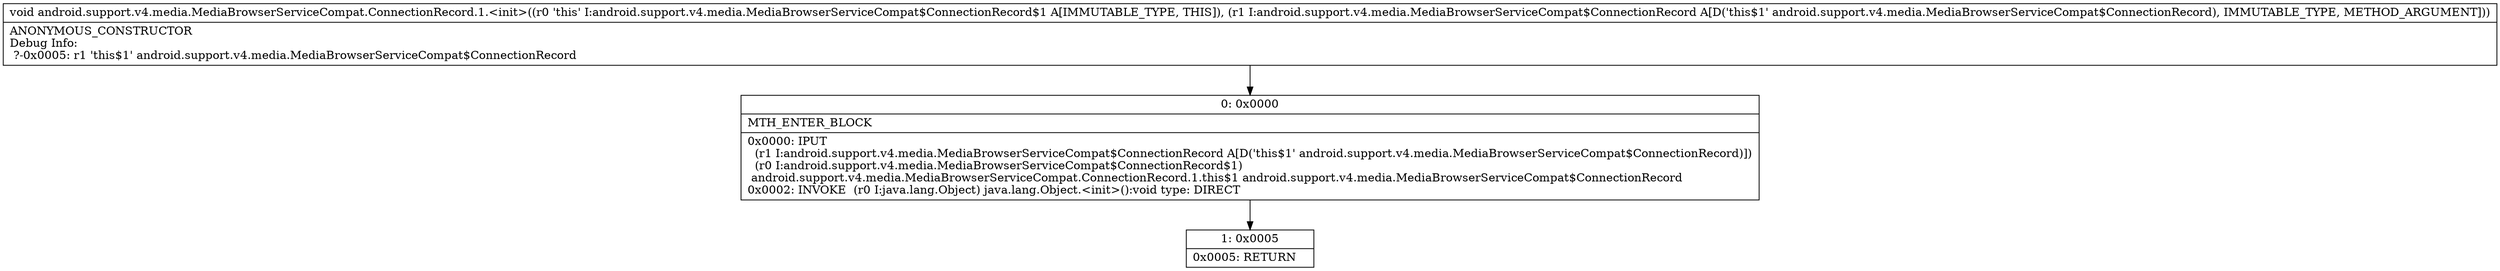 digraph "CFG forandroid.support.v4.media.MediaBrowserServiceCompat.ConnectionRecord.1.\<init\>(Landroid\/support\/v4\/media\/MediaBrowserServiceCompat$ConnectionRecord;)V" {
Node_0 [shape=record,label="{0\:\ 0x0000|MTH_ENTER_BLOCK\l|0x0000: IPUT  \l  (r1 I:android.support.v4.media.MediaBrowserServiceCompat$ConnectionRecord A[D('this$1' android.support.v4.media.MediaBrowserServiceCompat$ConnectionRecord)])\l  (r0 I:android.support.v4.media.MediaBrowserServiceCompat$ConnectionRecord$1)\l android.support.v4.media.MediaBrowserServiceCompat.ConnectionRecord.1.this$1 android.support.v4.media.MediaBrowserServiceCompat$ConnectionRecord \l0x0002: INVOKE  (r0 I:java.lang.Object) java.lang.Object.\<init\>():void type: DIRECT \l}"];
Node_1 [shape=record,label="{1\:\ 0x0005|0x0005: RETURN   \l}"];
MethodNode[shape=record,label="{void android.support.v4.media.MediaBrowserServiceCompat.ConnectionRecord.1.\<init\>((r0 'this' I:android.support.v4.media.MediaBrowserServiceCompat$ConnectionRecord$1 A[IMMUTABLE_TYPE, THIS]), (r1 I:android.support.v4.media.MediaBrowserServiceCompat$ConnectionRecord A[D('this$1' android.support.v4.media.MediaBrowserServiceCompat$ConnectionRecord), IMMUTABLE_TYPE, METHOD_ARGUMENT]))  | ANONYMOUS_CONSTRUCTOR\lDebug Info:\l  ?\-0x0005: r1 'this$1' android.support.v4.media.MediaBrowserServiceCompat$ConnectionRecord\l}"];
MethodNode -> Node_0;
Node_0 -> Node_1;
}

